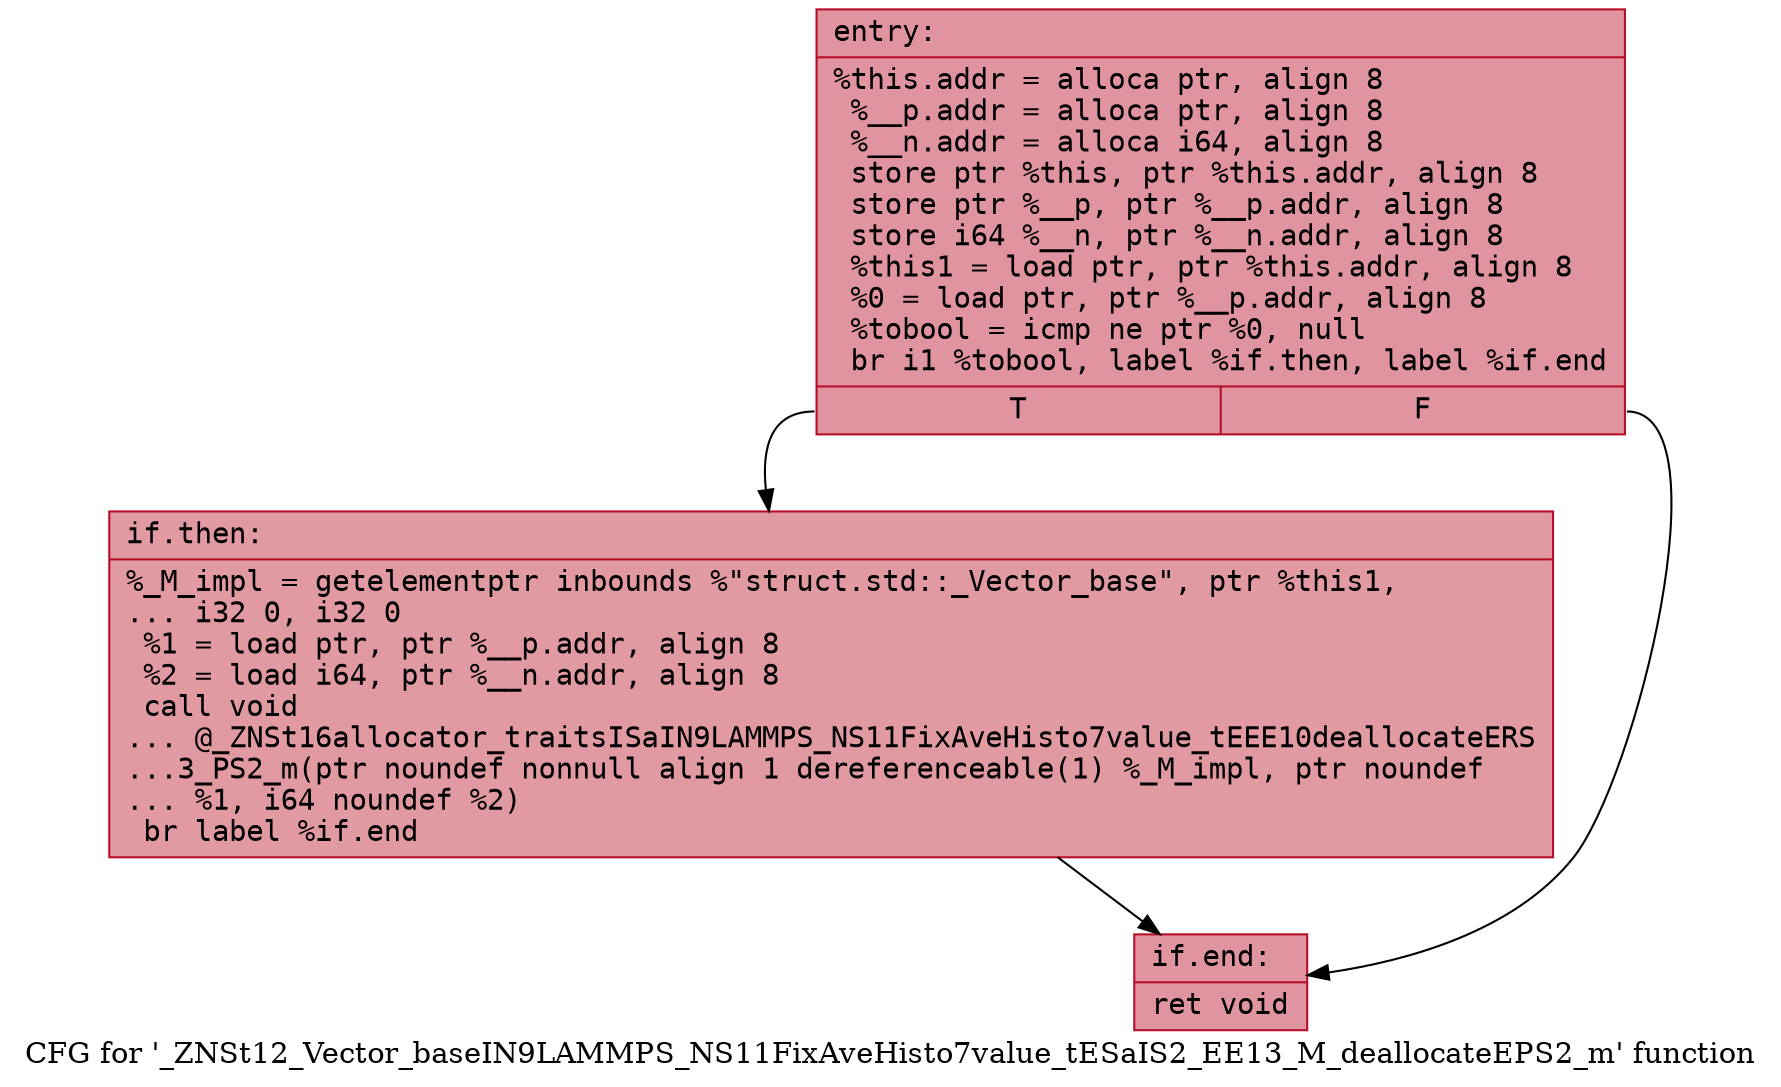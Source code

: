 digraph "CFG for '_ZNSt12_Vector_baseIN9LAMMPS_NS11FixAveHisto7value_tESaIS2_EE13_M_deallocateEPS2_m' function" {
	label="CFG for '_ZNSt12_Vector_baseIN9LAMMPS_NS11FixAveHisto7value_tESaIS2_EE13_M_deallocateEPS2_m' function";

	Node0x55c2f2e184d0 [shape=record,color="#b70d28ff", style=filled, fillcolor="#b70d2870" fontname="Courier",label="{entry:\l|  %this.addr = alloca ptr, align 8\l  %__p.addr = alloca ptr, align 8\l  %__n.addr = alloca i64, align 8\l  store ptr %this, ptr %this.addr, align 8\l  store ptr %__p, ptr %__p.addr, align 8\l  store i64 %__n, ptr %__n.addr, align 8\l  %this1 = load ptr, ptr %this.addr, align 8\l  %0 = load ptr, ptr %__p.addr, align 8\l  %tobool = icmp ne ptr %0, null\l  br i1 %tobool, label %if.then, label %if.end\l|{<s0>T|<s1>F}}"];
	Node0x55c2f2e184d0:s0 -> Node0x55c2f2e18a30[tooltip="entry -> if.then\nProbability 62.50%" ];
	Node0x55c2f2e184d0:s1 -> Node0x55c2f2e18aa0[tooltip="entry -> if.end\nProbability 37.50%" ];
	Node0x55c2f2e18a30 [shape=record,color="#b70d28ff", style=filled, fillcolor="#bb1b2c70" fontname="Courier",label="{if.then:\l|  %_M_impl = getelementptr inbounds %\"struct.std::_Vector_base\", ptr %this1,\l... i32 0, i32 0\l  %1 = load ptr, ptr %__p.addr, align 8\l  %2 = load i64, ptr %__n.addr, align 8\l  call void\l... @_ZNSt16allocator_traitsISaIN9LAMMPS_NS11FixAveHisto7value_tEEE10deallocateERS\l...3_PS2_m(ptr noundef nonnull align 1 dereferenceable(1) %_M_impl, ptr noundef\l... %1, i64 noundef %2)\l  br label %if.end\l}"];
	Node0x55c2f2e18a30 -> Node0x55c2f2e18aa0[tooltip="if.then -> if.end\nProbability 100.00%" ];
	Node0x55c2f2e18aa0 [shape=record,color="#b70d28ff", style=filled, fillcolor="#b70d2870" fontname="Courier",label="{if.end:\l|  ret void\l}"];
}
